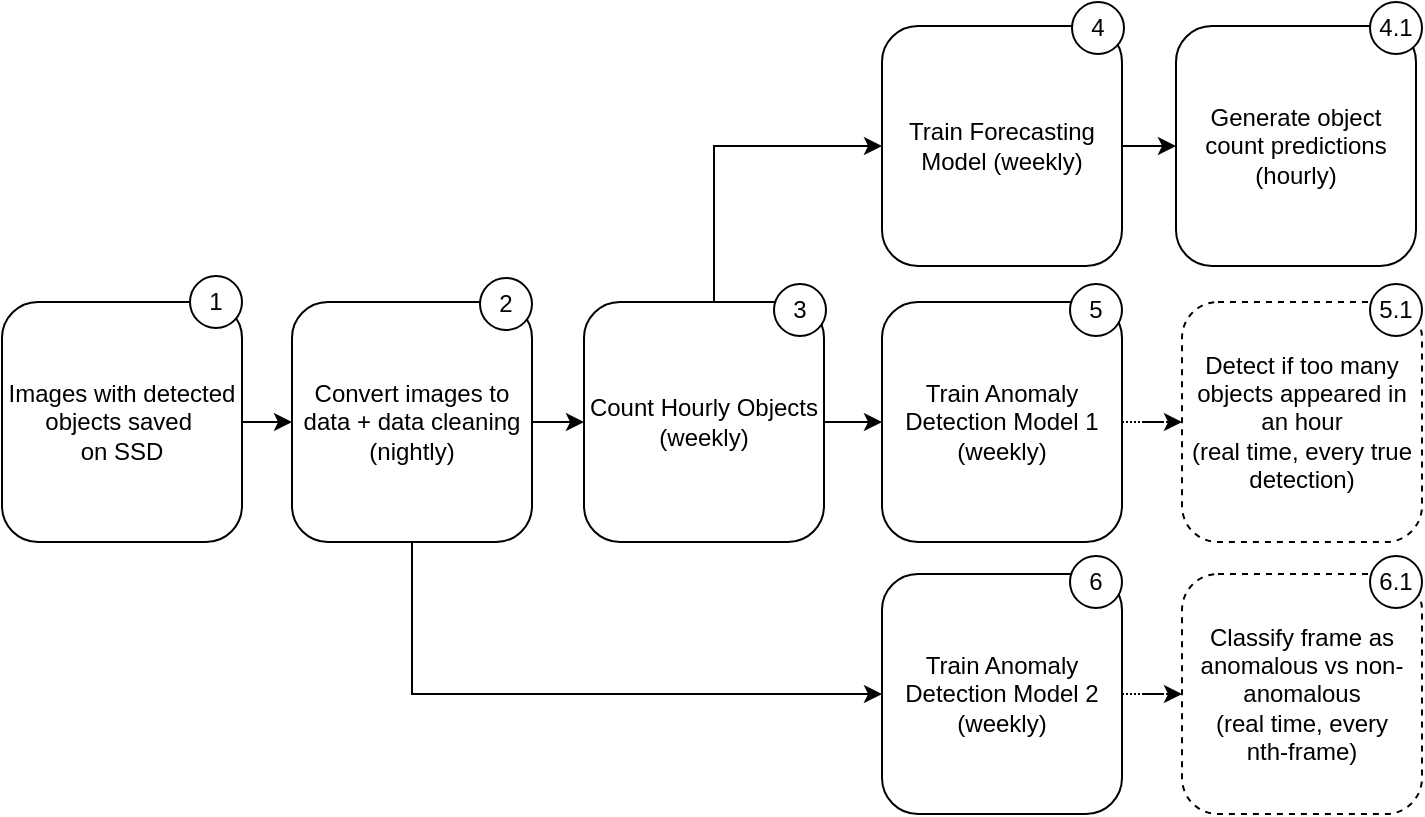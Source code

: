 <mxGraphModel dx="937" dy="653" grid="0" gridSize="10" guides="1" tooltips="1" connect="1" arrows="1" fold="1" page="1" pageScale="1" pageWidth="850" pageHeight="1100" background="#ffffff"><root><mxCell id="0"/><mxCell id="1" parent="0"/><mxCell id="48" style="edgeStyle=orthogonalEdgeStyle;rounded=0;html=1;entryX=0;entryY=0.5;jettySize=auto;orthogonalLoop=1;" parent="1" source="43" target="46" edge="1"><mxGeometry relative="1" as="geometry"/></mxCell><mxCell id="49" style="edgeStyle=orthogonalEdgeStyle;rounded=0;html=1;jettySize=auto;orthogonalLoop=1;entryX=0;entryY=0.5;exitX=0.5;exitY=1;" parent="1" source="53" target="47" edge="1"><mxGeometry relative="1" as="geometry"><mxPoint x="481" y="459" as="targetPoint"/><Array as="points"><mxPoint x="282" y="378"/></Array></mxGeometry></mxCell><mxCell id="50" style="edgeStyle=orthogonalEdgeStyle;rounded=0;html=1;entryX=0;entryY=0.5;jettySize=auto;orthogonalLoop=1;" parent="1" source="43" target="45" edge="1"><mxGeometry relative="1" as="geometry"><Array as="points"><mxPoint x="433" y="104"/></Array></mxGeometry></mxCell><mxCell id="43" value="Count Hourly Objects (weekly)" style="whiteSpace=wrap;html=1;aspect=fixed;rounded=1;gradientColor=none;" parent="1" vertex="1"><mxGeometry x="368" y="182" width="120" height="120" as="geometry"/></mxCell><mxCell id="37" value="3" style="ellipse;whiteSpace=wrap;html=1;aspect=fixed;" parent="1" vertex="1"><mxGeometry x="463" y="173" width="26" height="26" as="geometry"/></mxCell><mxCell id="59" style="edgeStyle=orthogonalEdgeStyle;rounded=0;html=1;entryX=0;entryY=0.5;jettySize=auto;orthogonalLoop=1;" parent="1" source="45" target="58" edge="1"><mxGeometry relative="1" as="geometry"/></mxCell><mxCell id="45" value="Train Forecasting Model (weekly)" style="whiteSpace=wrap;html=1;aspect=fixed;rounded=1;gradientColor=none;" parent="1" vertex="1"><mxGeometry x="517" y="44" width="120" height="120" as="geometry"/></mxCell><mxCell id="62" style="edgeStyle=orthogonalEdgeStyle;rounded=0;html=1;jettySize=auto;orthogonalLoop=1;dashed=1;dashPattern=1 1;" parent="1" source="46" target="61" edge="1"><mxGeometry relative="1" as="geometry"/></mxCell><mxCell id="46" value="Train Anomaly Detection Model 1 (weekly)" style="whiteSpace=wrap;html=1;aspect=fixed;rounded=1;gradientColor=none;" parent="1" vertex="1"><mxGeometry x="517" y="182" width="120" height="120" as="geometry"/></mxCell><mxCell id="64" style="edgeStyle=orthogonalEdgeStyle;rounded=0;html=1;entryX=0;entryY=0.5;jettySize=auto;orthogonalLoop=1;dashed=1;dashPattern=1 1;" parent="1" source="47" target="63" edge="1"><mxGeometry relative="1" as="geometry"/></mxCell><mxCell id="47" value="Train Anomaly Detection Model 2 (weekly)" style="whiteSpace=wrap;html=1;aspect=fixed;rounded=1;gradientColor=none;" parent="1" vertex="1"><mxGeometry x="517" y="318" width="120" height="120" as="geometry"/></mxCell><mxCell id="39" value="4" style="ellipse;whiteSpace=wrap;html=1;aspect=fixed;" parent="1" vertex="1"><mxGeometry x="612" y="32" width="26" height="26" as="geometry"/></mxCell><mxCell id="40" value="5" style="ellipse;whiteSpace=wrap;html=1;aspect=fixed;" parent="1" vertex="1"><mxGeometry x="611" y="173" width="26" height="26" as="geometry"/></mxCell><mxCell id="42" value="6" style="ellipse;whiteSpace=wrap;html=1;aspect=fixed;" parent="1" vertex="1"><mxGeometry x="611" y="309" width="26" height="26" as="geometry"/></mxCell><mxCell id="54" style="edgeStyle=orthogonalEdgeStyle;rounded=0;html=1;entryX=0;entryY=0.5;jettySize=auto;orthogonalLoop=1;" parent="1" source="52" target="53" edge="1"><mxGeometry relative="1" as="geometry"/></mxCell><mxCell id="52" value="Images with detected objects saved&amp;nbsp;&lt;div&gt;on SSD&lt;/div&gt;" style="whiteSpace=wrap;html=1;aspect=fixed;rounded=1;gradientColor=none;" parent="1" vertex="1"><mxGeometry x="77" y="182" width="120" height="120" as="geometry"/></mxCell><mxCell id="55" style="edgeStyle=orthogonalEdgeStyle;rounded=0;html=1;entryX=0;entryY=0.5;jettySize=auto;orthogonalLoop=1;" parent="1" source="53" target="43" edge="1"><mxGeometry relative="1" as="geometry"/></mxCell><mxCell id="53" value="Convert images to data + data cleaning (nightly)" style="whiteSpace=wrap;html=1;aspect=fixed;rounded=1;gradientColor=none;" parent="1" vertex="1"><mxGeometry x="222" y="182" width="120" height="120" as="geometry"/></mxCell><mxCell id="56" value="1" style="ellipse;whiteSpace=wrap;html=1;aspect=fixed;" parent="1" vertex="1"><mxGeometry x="171" y="169" width="26" height="26" as="geometry"/></mxCell><mxCell id="57" value="2" style="ellipse;whiteSpace=wrap;html=1;aspect=fixed;" parent="1" vertex="1"><mxGeometry x="316" y="170" width="26" height="26" as="geometry"/></mxCell><mxCell id="58" value="Generate object count predictions (hourly)" style="whiteSpace=wrap;html=1;aspect=fixed;rounded=1;gradientColor=none;" parent="1" vertex="1"><mxGeometry x="664" y="44" width="120" height="120" as="geometry"/></mxCell><mxCell id="60" value="4.1" style="ellipse;whiteSpace=wrap;html=1;aspect=fixed;" parent="1" vertex="1"><mxGeometry x="761" y="32" width="26" height="26" as="geometry"/></mxCell><mxCell id="61" value="Detect if too many objects appeared in an hour&lt;div&gt;(real time, every true detection)&lt;/div&gt;" style="whiteSpace=wrap;html=1;aspect=fixed;rounded=1;gradientColor=none;dashed=1;" parent="1" vertex="1"><mxGeometry x="667" y="182" width="120" height="120" as="geometry"/></mxCell><mxCell id="63" value="Classify frame as anomalous vs non-anomalous&lt;div&gt;(real time, every&lt;/div&gt;&lt;div&gt;nth-frame)&lt;/div&gt;" style="whiteSpace=wrap;html=1;aspect=fixed;rounded=1;gradientColor=none;dashed=1;" parent="1" vertex="1"><mxGeometry x="667" y="318" width="120" height="120" as="geometry"/></mxCell><mxCell id="65" value="5.1" style="ellipse;whiteSpace=wrap;html=1;aspect=fixed;" parent="1" vertex="1"><mxGeometry x="761" y="173" width="26" height="26" as="geometry"/></mxCell><mxCell id="66" style="edgeStyle=orthogonalEdgeStyle;rounded=0;html=1;exitX=1;exitY=1;entryX=1;entryY=1;jettySize=auto;orthogonalLoop=1;" parent="1" source="42" target="42" edge="1"><mxGeometry relative="1" as="geometry"/></mxCell><mxCell id="67" value="6.1" style="ellipse;whiteSpace=wrap;html=1;aspect=fixed;" parent="1" vertex="1"><mxGeometry x="761" y="309" width="26" height="26" as="geometry"/></mxCell></root></mxGraphModel>